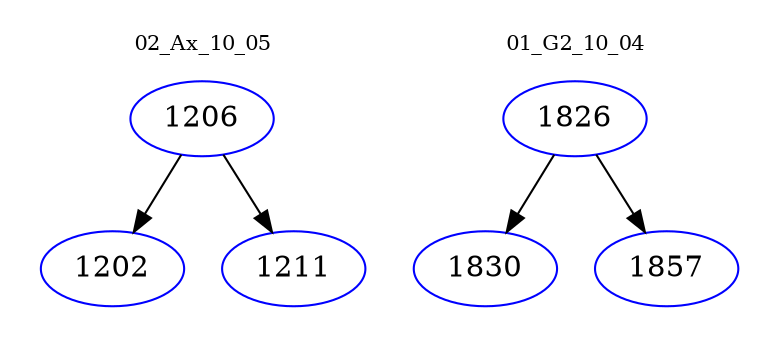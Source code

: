 digraph{
subgraph cluster_0 {
color = white
label = "02_Ax_10_05";
fontsize=10;
T0_1206 [label="1206", color="blue"]
T0_1206 -> T0_1202 [color="black"]
T0_1202 [label="1202", color="blue"]
T0_1206 -> T0_1211 [color="black"]
T0_1211 [label="1211", color="blue"]
}
subgraph cluster_1 {
color = white
label = "01_G2_10_04";
fontsize=10;
T1_1826 [label="1826", color="blue"]
T1_1826 -> T1_1830 [color="black"]
T1_1830 [label="1830", color="blue"]
T1_1826 -> T1_1857 [color="black"]
T1_1857 [label="1857", color="blue"]
}
}
